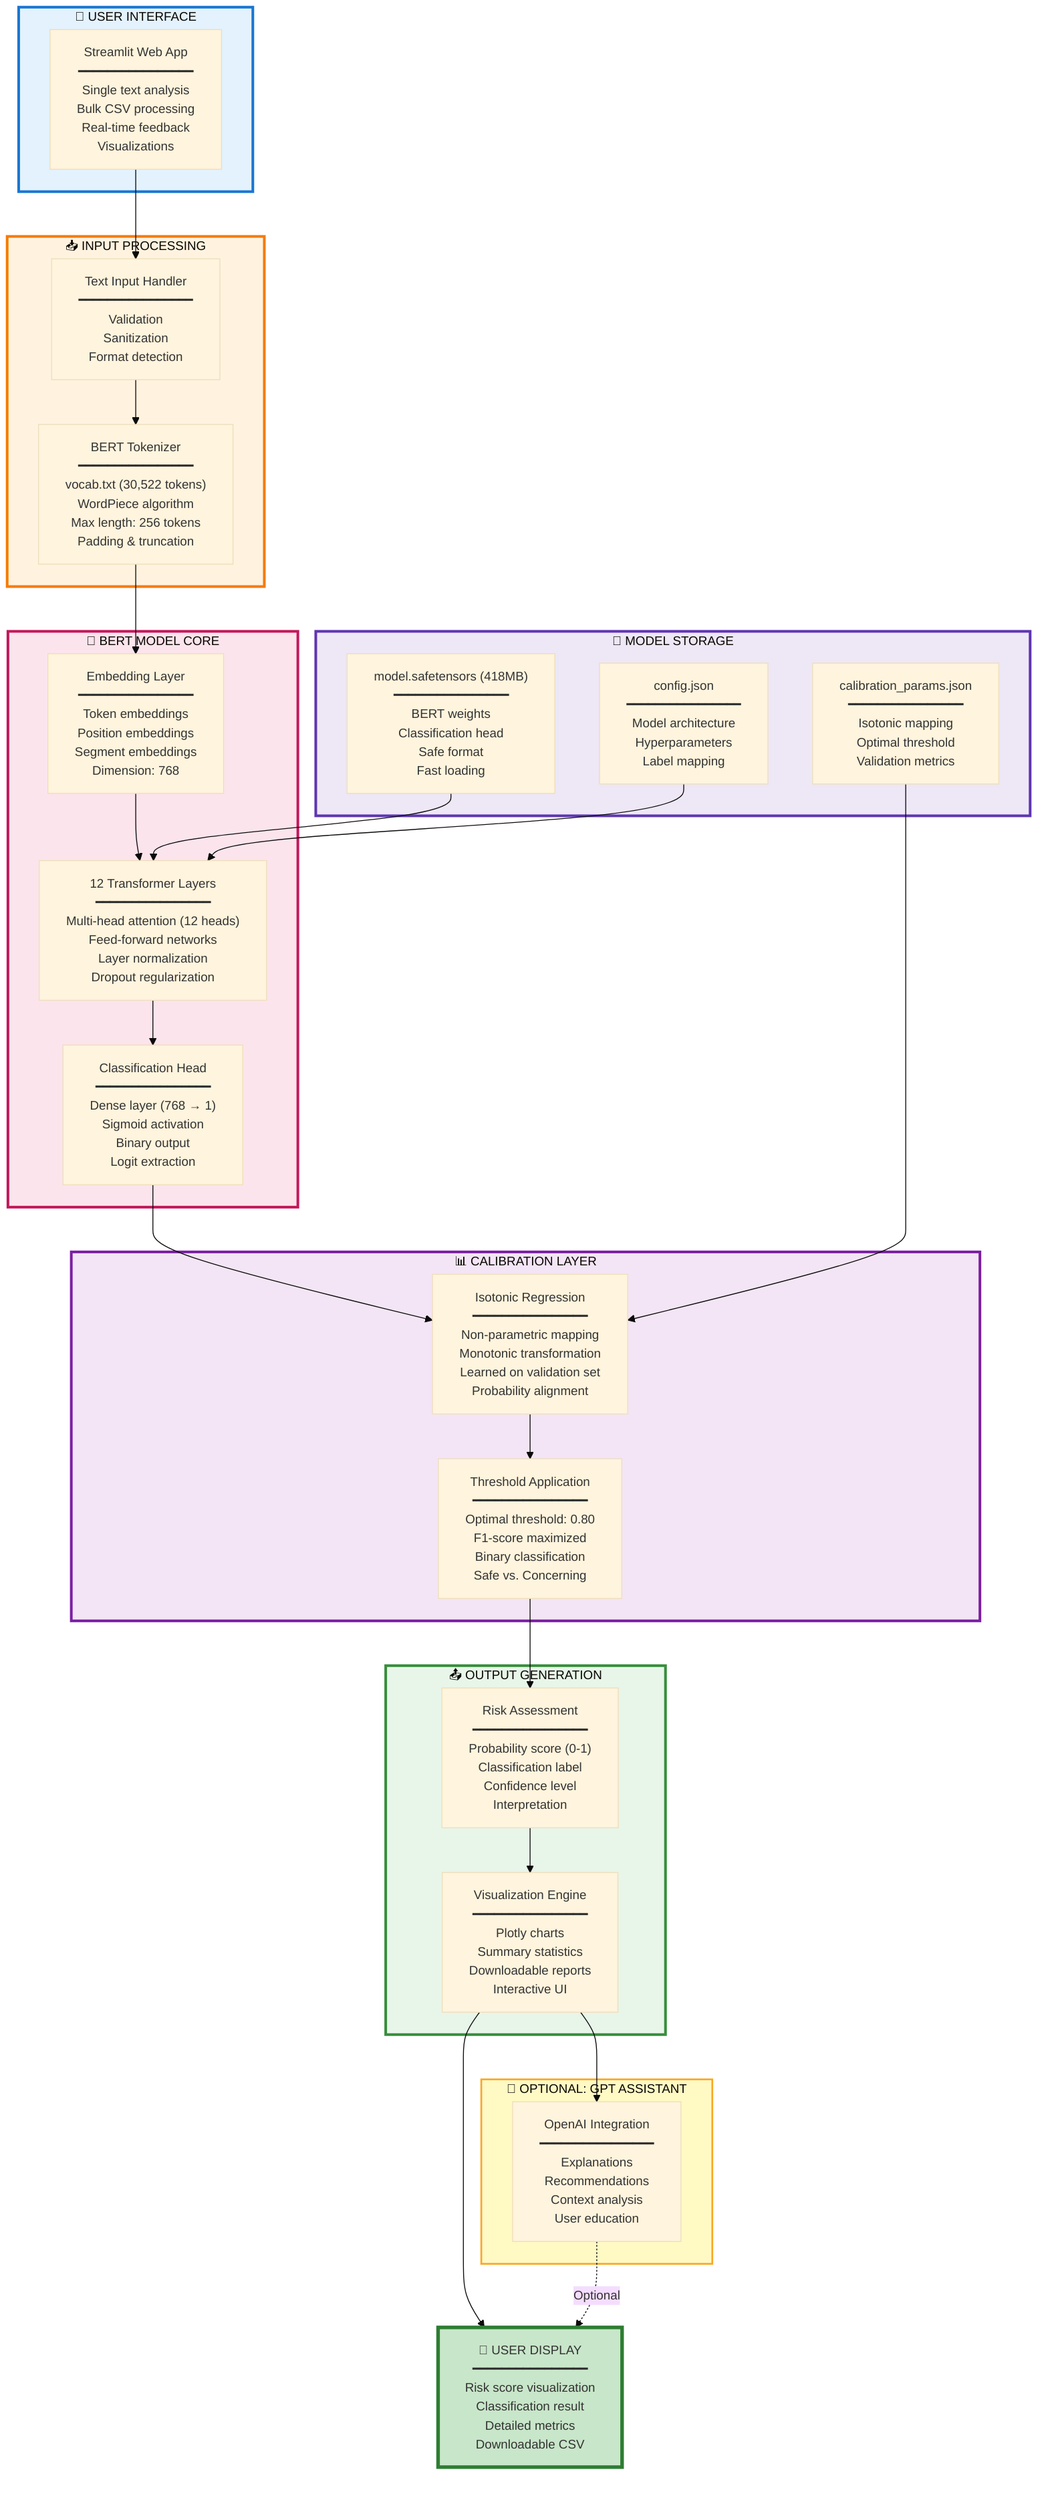 %%{init: {'theme':'base', 'themeVariables': { 'fontSize':'14px'}}}%%
graph TB
    subgraph USER["👥 USER INTERFACE"]
        UI1["Streamlit Web App<br/>━━━━━━━━━━━━━━━━<br/>Single text analysis<br/>Bulk CSV processing<br/>Real-time feedback<br/>Visualizations"]
    end
    
    subgraph INPUT["📥 INPUT PROCESSING"]
        IN1["Text Input Handler<br/>━━━━━━━━━━━━━━━━<br/>Validation<br/>Sanitization<br/>Format detection"]
        
        IN2["BERT Tokenizer<br/>━━━━━━━━━━━━━━━━<br/>vocab.txt (30,522 tokens)<br/>WordPiece algorithm<br/>Max length: 256 tokens<br/>Padding & truncation"]
        
        IN1 --> IN2
    end
    
    subgraph MODEL["🧠 BERT MODEL CORE"]
        M1["Embedding Layer<br/>━━━━━━━━━━━━━━━━<br/>Token embeddings<br/>Position embeddings<br/>Segment embeddings<br/>Dimension: 768"]
        
        M2["12 Transformer Layers<br/>━━━━━━━━━━━━━━━━<br/>Multi-head attention (12 heads)<br/>Feed-forward networks<br/>Layer normalization<br/>Dropout regularization"]
        
        M3["Classification Head<br/>━━━━━━━━━━━━━━━━<br/>Dense layer (768 → 1)<br/>Sigmoid activation<br/>Binary output<br/>Logit extraction"]
        
        M1 --> M2 --> M3
    end
    
    subgraph CALIBRATION["📊 CALIBRATION LAYER"]
        CAL1["Isotonic Regression<br/>━━━━━━━━━━━━━━━━<br/>Non-parametric mapping<br/>Monotonic transformation<br/>Learned on validation set<br/>Probability alignment"]
        
        CAL2["Threshold Application<br/>━━━━━━━━━━━━━━━━<br/>Optimal threshold: 0.80<br/>F1-score maximized<br/>Binary classification<br/>Safe vs. Concerning"]
        
        CAL1 --> CAL2
    end
    
    subgraph OUTPUT["📤 OUTPUT GENERATION"]
        OUT1["Risk Assessment<br/>━━━━━━━━━━━━━━━━<br/>Probability score (0-1)<br/>Classification label<br/>Confidence level<br/>Interpretation"]
        
        OUT2["Visualization Engine<br/>━━━━━━━━━━━━━━━━<br/>Plotly charts<br/>Summary statistics<br/>Downloadable reports<br/>Interactive UI"]
        
        OUT1 --> OUT2
    end
    
    subgraph OPTIONAL["🤖 OPTIONAL: GPT ASSISTANT"]
        GPT1["OpenAI Integration<br/>━━━━━━━━━━━━━━━━<br/>Explanations<br/>Recommendations<br/>Context analysis<br/>User education"]
    end
    
    UI1 --> IN1
    IN2 --> M1
    M3 --> CAL1
    CAL2 --> OUT1
    OUT2 --> GPT1
    OUT2 --> DISPLAY["📱 USER DISPLAY<br/>━━━━━━━━━━━━━━━━<br/>Risk score visualization<br/>Classification result<br/>Detailed metrics<br/>Downloadable CSV"]
    GPT1 -.Optional.-> DISPLAY
    
    subgraph STORAGE["💾 MODEL STORAGE"]
        S1["model.safetensors (418MB)<br/>━━━━━━━━━━━━━━━━<br/>BERT weights<br/>Classification head<br/>Safe format<br/>Fast loading"]
        
        S2["config.json<br/>━━━━━━━━━━━━━━━━<br/>Model architecture<br/>Hyperparameters<br/>Label mapping"]
        
        S3["calibration_params.json<br/>━━━━━━━━━━━━━━━━<br/>Isotonic mapping<br/>Optimal threshold<br/>Validation metrics"]
        
        S1 --> M2
        S2 --> M2
        S3 --> CAL1
    end
    
    style USER fill:#e3f2fd,stroke:#1976d2,stroke-width:3px
    style INPUT fill:#fff3e0,stroke:#f57c00,stroke-width:3px
    style MODEL fill:#fce4ec,stroke:#c2185b,stroke-width:3px
    style CALIBRATION fill:#f3e5f5,stroke:#7b1fa2,stroke-width:3px
    style OUTPUT fill:#e8f5e9,stroke:#388e3c,stroke-width:3px
    style OPTIONAL fill:#fff9c4,stroke:#f9a825,stroke-width:2px
    style STORAGE fill:#ede7f6,stroke:#5e35b1,stroke-width:3px
    style DISPLAY fill:#c8e6c9,stroke:#2e7d32,stroke-width:4px